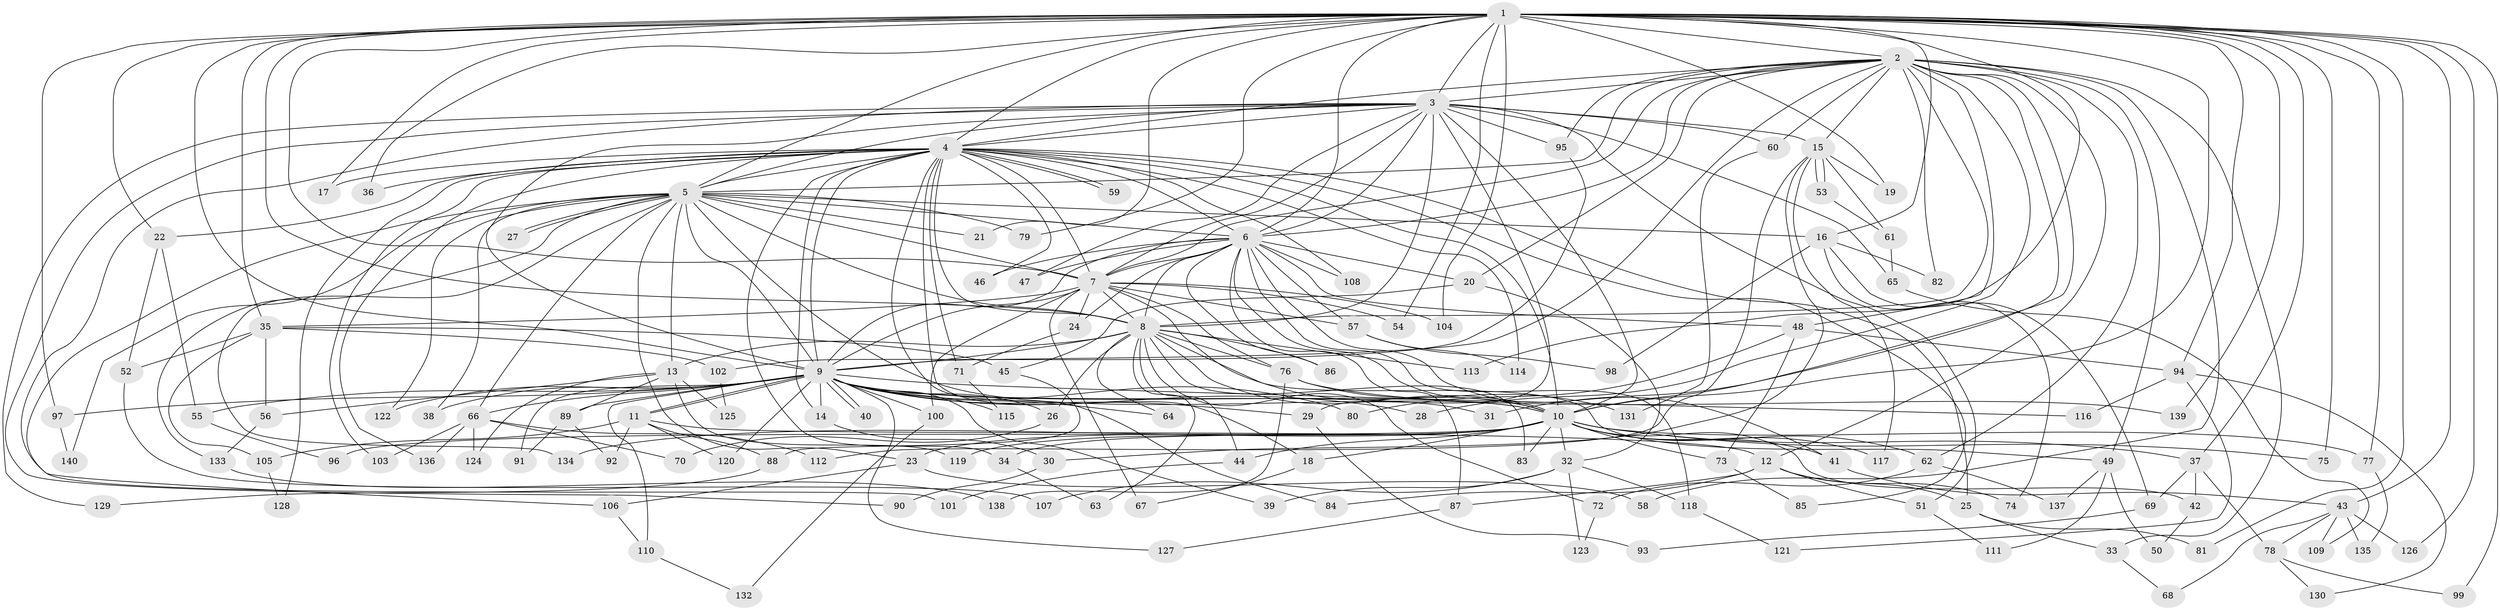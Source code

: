 // Generated by graph-tools (version 1.1) at 2025/13/03/09/25 04:13:49]
// undirected, 140 vertices, 305 edges
graph export_dot {
graph [start="1"]
  node [color=gray90,style=filled];
  1;
  2;
  3;
  4;
  5;
  6;
  7;
  8;
  9;
  10;
  11;
  12;
  13;
  14;
  15;
  16;
  17;
  18;
  19;
  20;
  21;
  22;
  23;
  24;
  25;
  26;
  27;
  28;
  29;
  30;
  31;
  32;
  33;
  34;
  35;
  36;
  37;
  38;
  39;
  40;
  41;
  42;
  43;
  44;
  45;
  46;
  47;
  48;
  49;
  50;
  51;
  52;
  53;
  54;
  55;
  56;
  57;
  58;
  59;
  60;
  61;
  62;
  63;
  64;
  65;
  66;
  67;
  68;
  69;
  70;
  71;
  72;
  73;
  74;
  75;
  76;
  77;
  78;
  79;
  80;
  81;
  82;
  83;
  84;
  85;
  86;
  87;
  88;
  89;
  90;
  91;
  92;
  93;
  94;
  95;
  96;
  97;
  98;
  99;
  100;
  101;
  102;
  103;
  104;
  105;
  106;
  107;
  108;
  109;
  110;
  111;
  112;
  113;
  114;
  115;
  116;
  117;
  118;
  119;
  120;
  121;
  122;
  123;
  124;
  125;
  126;
  127;
  128;
  129;
  130;
  131;
  132;
  133;
  134;
  135;
  136;
  137;
  138;
  139;
  140;
  1 -- 2;
  1 -- 3;
  1 -- 4;
  1 -- 5;
  1 -- 6;
  1 -- 7;
  1 -- 8;
  1 -- 9;
  1 -- 10;
  1 -- 16;
  1 -- 17;
  1 -- 19;
  1 -- 21;
  1 -- 22;
  1 -- 35;
  1 -- 36;
  1 -- 37;
  1 -- 43;
  1 -- 54;
  1 -- 75;
  1 -- 77;
  1 -- 79;
  1 -- 81;
  1 -- 94;
  1 -- 97;
  1 -- 99;
  1 -- 104;
  1 -- 113;
  1 -- 126;
  1 -- 139;
  2 -- 3;
  2 -- 4;
  2 -- 5;
  2 -- 6;
  2 -- 7;
  2 -- 8;
  2 -- 9;
  2 -- 10;
  2 -- 12;
  2 -- 15;
  2 -- 20;
  2 -- 28;
  2 -- 31;
  2 -- 33;
  2 -- 48;
  2 -- 49;
  2 -- 58;
  2 -- 60;
  2 -- 62;
  2 -- 82;
  2 -- 95;
  3 -- 4;
  3 -- 5;
  3 -- 6;
  3 -- 7;
  3 -- 8;
  3 -- 9;
  3 -- 10;
  3 -- 15;
  3 -- 29;
  3 -- 47;
  3 -- 51;
  3 -- 60;
  3 -- 65;
  3 -- 90;
  3 -- 95;
  3 -- 101;
  3 -- 129;
  4 -- 5;
  4 -- 6;
  4 -- 7;
  4 -- 8;
  4 -- 9;
  4 -- 10;
  4 -- 14;
  4 -- 17;
  4 -- 18;
  4 -- 22;
  4 -- 25;
  4 -- 34;
  4 -- 36;
  4 -- 46;
  4 -- 59;
  4 -- 59;
  4 -- 71;
  4 -- 84;
  4 -- 85;
  4 -- 103;
  4 -- 108;
  4 -- 114;
  4 -- 128;
  4 -- 136;
  5 -- 6;
  5 -- 7;
  5 -- 8;
  5 -- 9;
  5 -- 10;
  5 -- 13;
  5 -- 16;
  5 -- 21;
  5 -- 23;
  5 -- 27;
  5 -- 27;
  5 -- 38;
  5 -- 66;
  5 -- 79;
  5 -- 106;
  5 -- 122;
  5 -- 133;
  5 -- 134;
  5 -- 140;
  6 -- 7;
  6 -- 8;
  6 -- 9;
  6 -- 10;
  6 -- 20;
  6 -- 24;
  6 -- 41;
  6 -- 46;
  6 -- 47;
  6 -- 48;
  6 -- 57;
  6 -- 86;
  6 -- 87;
  6 -- 108;
  6 -- 118;
  7 -- 8;
  7 -- 9;
  7 -- 10;
  7 -- 24;
  7 -- 35;
  7 -- 54;
  7 -- 57;
  7 -- 67;
  7 -- 76;
  7 -- 100;
  7 -- 104;
  8 -- 9;
  8 -- 10;
  8 -- 13;
  8 -- 26;
  8 -- 44;
  8 -- 49;
  8 -- 63;
  8 -- 64;
  8 -- 72;
  8 -- 76;
  8 -- 83;
  8 -- 86;
  8 -- 113;
  9 -- 10;
  9 -- 11;
  9 -- 11;
  9 -- 14;
  9 -- 26;
  9 -- 28;
  9 -- 29;
  9 -- 31;
  9 -- 38;
  9 -- 39;
  9 -- 40;
  9 -- 40;
  9 -- 55;
  9 -- 64;
  9 -- 66;
  9 -- 80;
  9 -- 89;
  9 -- 91;
  9 -- 97;
  9 -- 100;
  9 -- 110;
  9 -- 115;
  9 -- 116;
  9 -- 120;
  9 -- 122;
  9 -- 127;
  10 -- 18;
  10 -- 23;
  10 -- 32;
  10 -- 34;
  10 -- 37;
  10 -- 41;
  10 -- 42;
  10 -- 44;
  10 -- 62;
  10 -- 73;
  10 -- 75;
  10 -- 77;
  10 -- 83;
  10 -- 96;
  10 -- 117;
  10 -- 119;
  10 -- 134;
  11 -- 12;
  11 -- 88;
  11 -- 92;
  11 -- 105;
  11 -- 120;
  12 -- 25;
  12 -- 51;
  12 -- 74;
  12 -- 84;
  12 -- 87;
  13 -- 56;
  13 -- 89;
  13 -- 119;
  13 -- 124;
  13 -- 125;
  14 -- 30;
  15 -- 19;
  15 -- 30;
  15 -- 53;
  15 -- 53;
  15 -- 61;
  15 -- 112;
  15 -- 117;
  16 -- 69;
  16 -- 74;
  16 -- 82;
  16 -- 98;
  18 -- 67;
  20 -- 32;
  20 -- 45;
  22 -- 52;
  22 -- 55;
  23 -- 58;
  23 -- 106;
  24 -- 71;
  25 -- 33;
  25 -- 81;
  26 -- 70;
  29 -- 93;
  30 -- 90;
  32 -- 39;
  32 -- 107;
  32 -- 118;
  32 -- 123;
  33 -- 68;
  34 -- 63;
  35 -- 45;
  35 -- 52;
  35 -- 56;
  35 -- 102;
  35 -- 105;
  37 -- 42;
  37 -- 69;
  37 -- 78;
  41 -- 43;
  42 -- 50;
  43 -- 68;
  43 -- 78;
  43 -- 109;
  43 -- 126;
  43 -- 135;
  44 -- 101;
  45 -- 88;
  48 -- 73;
  48 -- 80;
  48 -- 94;
  49 -- 50;
  49 -- 111;
  49 -- 137;
  51 -- 111;
  52 -- 107;
  53 -- 61;
  55 -- 96;
  56 -- 133;
  57 -- 98;
  57 -- 114;
  60 -- 131;
  61 -- 65;
  62 -- 72;
  62 -- 137;
  65 -- 109;
  66 -- 70;
  66 -- 103;
  66 -- 112;
  66 -- 124;
  66 -- 136;
  69 -- 93;
  71 -- 115;
  72 -- 123;
  73 -- 85;
  76 -- 131;
  76 -- 138;
  76 -- 139;
  77 -- 135;
  78 -- 99;
  78 -- 130;
  87 -- 127;
  88 -- 129;
  89 -- 91;
  89 -- 92;
  94 -- 116;
  94 -- 121;
  94 -- 130;
  95 -- 102;
  97 -- 140;
  100 -- 132;
  102 -- 125;
  105 -- 128;
  106 -- 110;
  110 -- 132;
  118 -- 121;
  133 -- 138;
}
